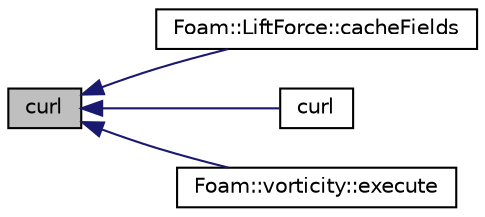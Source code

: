 digraph "curl"
{
  bgcolor="transparent";
  edge [fontname="Helvetica",fontsize="10",labelfontname="Helvetica",labelfontsize="10"];
  node [fontname="Helvetica",fontsize="10",shape=record];
  rankdir="LR";
  Node1 [label="curl",height=0.2,width=0.4,color="black", fillcolor="grey75", style="filled", fontcolor="black"];
  Node1 -> Node2 [dir="back",color="midnightblue",fontsize="10",style="solid",fontname="Helvetica"];
  Node2 [label="Foam::LiftForce::cacheFields",height=0.2,width=0.4,color="black",URL="$a01305.html#a6005414ac27ae3e0b5a783ba216c1906",tooltip="Cache fields. "];
  Node1 -> Node3 [dir="back",color="midnightblue",fontsize="10",style="solid",fontname="Helvetica"];
  Node3 [label="curl",height=0.2,width=0.4,color="black",URL="$a10709.html#a0e63cae50a81310f06ab0000dcca910d"];
  Node1 -> Node4 [dir="back",color="midnightblue",fontsize="10",style="solid",fontname="Helvetica"];
  Node4 [label="Foam::vorticity::execute",height=0.2,width=0.4,color="black",URL="$a02797.html#a61af3e60b94ae3e748f6fbac1e794af7",tooltip="Execute, currently does nothing. "];
}
